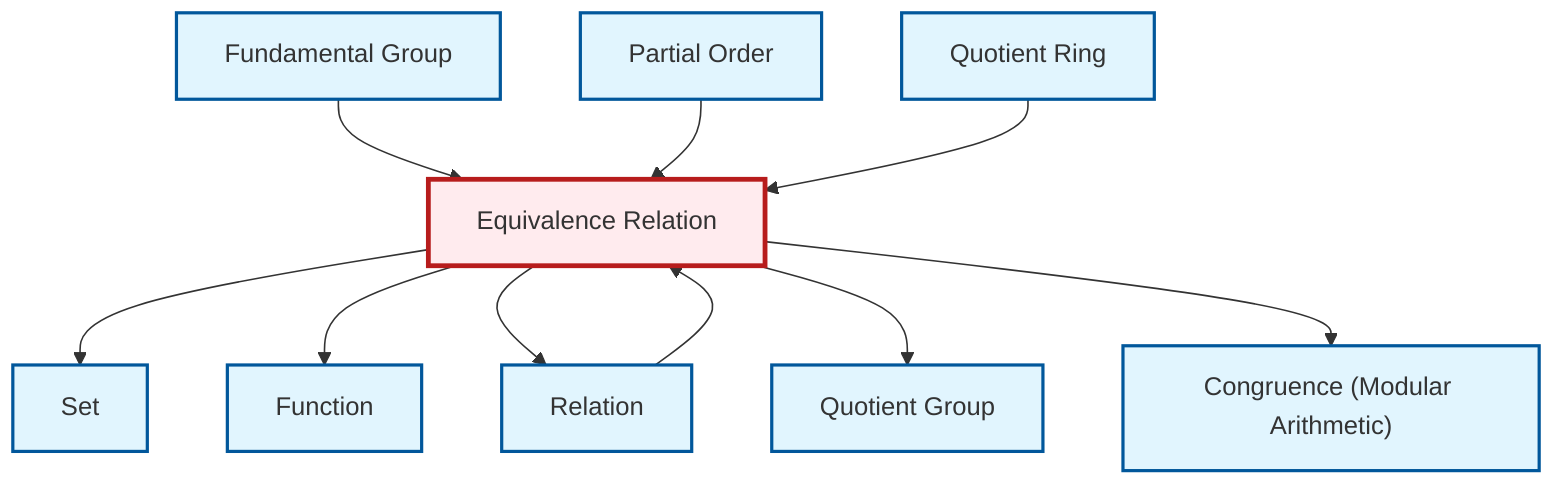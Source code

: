 graph TD
    classDef definition fill:#e1f5fe,stroke:#01579b,stroke-width:2px
    classDef theorem fill:#f3e5f5,stroke:#4a148c,stroke-width:2px
    classDef axiom fill:#fff3e0,stroke:#e65100,stroke-width:2px
    classDef example fill:#e8f5e9,stroke:#1b5e20,stroke-width:2px
    classDef current fill:#ffebee,stroke:#b71c1c,stroke-width:3px
    def-quotient-ring["Quotient Ring"]:::definition
    def-relation["Relation"]:::definition
    def-set["Set"]:::definition
    def-function["Function"]:::definition
    def-equivalence-relation["Equivalence Relation"]:::definition
    def-quotient-group["Quotient Group"]:::definition
    def-fundamental-group["Fundamental Group"]:::definition
    def-congruence["Congruence (Modular Arithmetic)"]:::definition
    def-partial-order["Partial Order"]:::definition
    def-fundamental-group --> def-equivalence-relation
    def-partial-order --> def-equivalence-relation
    def-equivalence-relation --> def-set
    def-relation --> def-equivalence-relation
    def-quotient-ring --> def-equivalence-relation
    def-equivalence-relation --> def-function
    def-equivalence-relation --> def-relation
    def-equivalence-relation --> def-quotient-group
    def-equivalence-relation --> def-congruence
    class def-equivalence-relation current